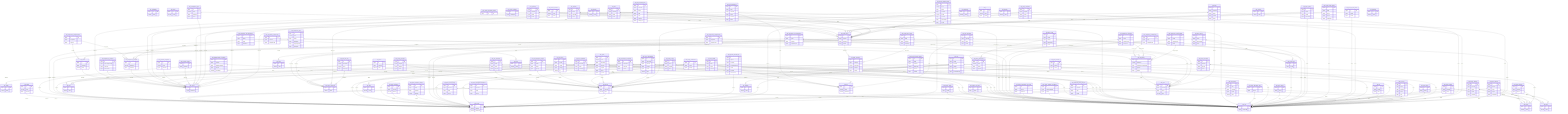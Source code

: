 erDiagram
    %% Complete Moodle Database Schema
    %% Auto-generated from database analysis

    mdl_assign {
        bigint id PK
        varchar name 
    }
    mdl_assign_grades {
        bigint id PK
        bigint userid 
    }
    mdl_assign_overrides {
        bigint id PK
        bigint assignid 
        bigint groupid 
        bigint userid 
    }
    mdl_assign_submission {
        bigint id PK
        bigint userid 
        bigint groupid 
    }
    mdl_assign_user_flags {
        bigint id PK
        bigint userid 
    }
    mdl_badge {
        bigint id PK
        varchar name 
        bigint courseid 
    }
    mdl_bigbluebuttonbn_recordings {
        bigint id PK
        bigint courseid 
        bigint bigbluebuttonbnid 
        bigint groupid 
        varchar recordingid 
    }
    mdl_block_recent_activity {
        bigint id PK
        bigint courseid 
        bigint cmid 
        bigint userid 
    }
    mdl_block_recentlyaccesseditems {
        bigint id PK
        bigint courseid 
        bigint cmid 
        bigint userid 
    }
    mdl_capabilities {
        bigint id PK
        varchar name 
    }
    mdl_chat {
        bigint id PK
        varchar name 
    }
    mdl_chat_messages {
        bigint id PK
        bigint chatid 
        bigint userid 
        bigint groupid 
    }
    mdl_chat_messages_current {
        bigint id PK
        bigint chatid 
        bigint userid 
        bigint groupid 
    }
    mdl_chat_users {
        bigint id PK
        bigint chatid 
        bigint userid 
        bigint groupid 
        varchar sid 
    }
    mdl_choice {
        bigint id PK
        varchar name 
    }
    mdl_cohort {
        bigint id PK
        bigint contextid 
        varchar name 
    }
    mdl_comments {
        bigint id PK
        bigint contextid 
        bigint itemid 
        bigint userid 
    }
    mdl_competency {
        bigint id PK
        varchar shortname 
        bigint competencyframeworkid 
        bigint parentid 
        bigint scaleid 
    }
    mdl_competency_coursecomp {
        bigint id PK
        bigint courseid 
        bigint competencyid 
    }
    mdl_competency_evidence {
        bigint id PK
        bigint usercompetencyid 
        bigint contextid 
        bigint actionuserid 
    }
    mdl_competency_framework {
        bigint id PK
        varchar shortname 
        bigint contextid 
        bigint scaleid 
    }
    mdl_competency_modulecomp {
        bigint id PK
        bigint cmid 
        bigint competencyid 
    }
    mdl_competency_plan {
        bigint id PK
        varchar name 
        bigint userid 
        bigint templateid 
        bigint origtemplateid 
        bigint reviewerid 
    }
    mdl_competency_template {
        bigint id PK
        varchar shortname 
        bigint contextid 
    }
    mdl_competency_templatecohort {
        bigint id PK
        bigint templateid 
        bigint cohortid 
    }
    mdl_competency_templatecomp {
        bigint id PK
        bigint templateid 
        bigint competencyid 
    }
    mdl_competency_usercomp {
        bigint id PK
        bigint userid 
        bigint competencyid 
        bigint reviewerid 
    }
    mdl_competency_usercompcourse {
        bigint id PK
        bigint userid 
        bigint courseid 
        bigint competencyid 
    }
    mdl_competency_usercompplan {
        bigint id PK
        bigint userid 
        bigint competencyid 
        bigint planid 
    }
    mdl_context {
        bigint id PK
        bigint instanceid 
    }
    mdl_course {
        bigint id PK
        varchar fullname 
        varchar shortname 
    }
    mdl_course_categories {
        bigint id PK
        varchar name 
    }
    mdl_course_completion_crit_compl {
        bigint id PK
        bigint userid 
        bigint criteriaid 
    }
    mdl_course_completion_criteria {
        bigint id PK
    }
    mdl_course_modules {
        bigint id PK
        bigint groupingid 
    }
    mdl_course_modules_completion {
        bigint id PK
        bigint coursemoduleid 
        bigint userid 
    }
    mdl_course_sections {
        bigint id PK
        varchar name 
        bigint itemid 
    }
    mdl_data {
        bigint id PK
        varchar name 
    }
    mdl_data_records {
        bigint id PK
        bigint userid 
        bigint groupid 
        bigint dataid 
    }
    mdl_enrol {
        bigint id PK
        bigint courseid 
        varchar name 
    }
    mdl_enrol_flatfile {
        bigint id PK
        bigint roleid 
        bigint userid 
        bigint courseid 
    }
    mdl_event {
        bigint id PK
        longtext name 
        bigint categoryid 
        bigint courseid 
        bigint groupid 
        bigint userid 
        bigint repeatid 
    }
    mdl_event_subscriptions {
        bigint id PK
        bigint categoryid 
        bigint courseid 
        bigint groupid 
        bigint userid 
        varchar name 
    }
    mdl_favourite {
        bigint id PK
        bigint itemid 
        bigint contextid 
        bigint userid 
    }
    mdl_files {
        bigint id PK
        bigint contextid 
        bigint itemid 
        bigint userid 
    }
    mdl_forum {
        bigint id PK
        varchar name 
    }
    mdl_forum_discussion_subs {
        bigint id PK
        bigint userid 
    }
    mdl_forum_discussions {
        bigint id PK
        varchar name 
        bigint userid 
        bigint groupid 
    }
    mdl_forum_grades {
        bigint id PK
        bigint userid 
    }
    mdl_forum_posts {
        bigint id PK
        bigint userid 
    }
    mdl_forum_queue {
        bigint id PK
        bigint userid 
        bigint discussionid 
        bigint postid 
    }
    mdl_forum_read {
        bigint id PK
        bigint userid 
        bigint forumid 
        bigint discussionid 
        bigint postid 
    }
    mdl_glossary {
        bigint id PK
        varchar name 
    }
    mdl_grade_categories {
        bigint id PK
        bigint courseid 
        varchar fullname 
    }
    mdl_grade_categories_history {
        bigint id PK
        bigint oldid 
        bigint courseid 
        varchar fullname 
    }
    mdl_grade_grades {
        bigint id PK
        bigint itemid 
        bigint userid 
        bigint rawscaleid 
    }
    mdl_grade_grades_history {
        bigint id PK
        bigint oldid 
        bigint itemid 
        bigint userid 
        bigint rawscaleid 
    }
    mdl_grade_import_values {
        bigint id PK
        bigint itemid 
        bigint userid 
    }
    mdl_grade_items {
        bigint id PK
        bigint courseid 
        bigint categoryid 
        bigint scaleid 
    }
    mdl_grade_items_history {
        bigint id PK
        bigint oldid 
        bigint courseid 
        bigint categoryid 
    }
    mdl_grade_outcomes {
        bigint id PK
        bigint courseid 
        varchar shortname 
        longtext fullname 
        bigint scaleid 
    }
    mdl_grade_outcomes_history {
        bigint id PK
        bigint oldid 
        bigint courseid 
        varchar shortname 
        longtext fullname 
        bigint scaleid 
    }
    mdl_groups {
        bigint id PK
        bigint courseid 
        varchar name 
    }
    mdl_groups_members {
        bigint id PK
        bigint groupid 
        bigint userid 
        bigint itemid 
    }
    mdl_h5pactivity {
        bigint id PK
        varchar name 
    }
    mdl_lesson {
        bigint id PK
        varchar name 
    }
    mdl_lesson_answers {
        bigint id PK
        bigint lessonid 
        bigint pageid 
    }
    mdl_lesson_attempts {
        bigint id PK
        bigint lessonid 
        bigint pageid 
        bigint userid 
        bigint answerid 
    }
    mdl_lesson_branch {
        bigint id PK
        bigint lessonid 
        bigint userid 
        bigint pageid 
        bigint nextpageid 
    }
    mdl_lesson_grades {
        bigint id PK
        bigint lessonid 
        bigint userid 
    }
    mdl_lesson_overrides {
        bigint id PK
        bigint lessonid 
        bigint groupid 
        bigint userid 
    }
    mdl_log {
        bigint id PK
        bigint userid 
        bigint cmid 
    }
    mdl_logstore_standard_log {
        bigint id PK
        bigint objectid 
        bigint contextid 
        bigint contextinstanceid 
        bigint userid 
        bigint courseid 
        bigint relateduserid 
    }
    mdl_lti {
        bigint id PK
        varchar name 
        bigint typeid 
    }
    mdl_mnet_log {
        bigint id PK
        bigint hostid 
        bigint remoteid 
        bigint userid 
        bigint cmid 
    }
    mdl_modules {
        bigint id PK
        varchar name 
    }
    mdl_moodlenet_share_progress {
        bigint id PK
        bigint courseid 
        bigint cmid 
        bigint userid 
    }
    mdl_page {
        bigint id PK
        varchar name 
    }
    mdl_post {
        bigint id PK
        bigint userid 
        bigint courseid 
        bigint groupid 
        bigint moduleid 
        bigint coursemoduleid 
    }
    mdl_question {
        bigint id PK
        varchar name 
    }
    mdl_question_categories {
        bigint id PK
        varchar name 
        bigint contextid 
    }
    mdl_question_usages {
        bigint id PK
        bigint contextid 
    }
    mdl_quiz {
        bigint id PK
        varchar name 
    }
    mdl_quiz_grades {
        bigint id PK
        bigint userid 
    }
    mdl_quiz_overrides {
        bigint id PK
        bigint groupid 
        bigint userid 
    }
    mdl_quizaccess_seb_quizsettings {
        bigint id PK
        bigint quizid 
        bigint cmid 
        bigint templateid 
    }
    mdl_rating {
        bigint id PK
        bigint contextid 
        bigint itemid 
        bigint scaleid 
        bigint userid 
    }
    mdl_reportbuilder_report {
        bigint id PK
        varchar name 
        bigint contextid 
        bigint itemid 
    }
    mdl_resource {
        bigint id PK
        varchar name 
    }
    mdl_role {
        bigint id PK
        varchar name 
        varchar shortname 
    }
    mdl_role_assignments {
        bigint id PK
        bigint roleid 
        bigint contextid 
        bigint userid 
        bigint modifierid 
        bigint itemid 
    }
    mdl_role_capabilities {
        bigint id PK
        bigint contextid 
        bigint roleid 
        bigint modifierid 
    }
    mdl_scale {
        bigint id PK
        bigint courseid 
        bigint userid 
        varchar name 
    }
    mdl_scale_history {
        bigint id PK
        bigint oldid 
        bigint courseid 
        bigint userid 
        varchar name 
    }
    mdl_search_simpledb_index {
        bigint id PK
        varchar docid 
        bigint itemid 
        bigint contextid 
        varchar areaid 
        bigint courseid 
        bigint owneruserid 
        bigint userid 
    }
    mdl_tool_brickfield_areas {
        bigint id PK
        bigint contextid 
        bigint itemid 
        bigint refid 
        bigint cmid 
        bigint courseid 
        bigint categoryid 
    }
    mdl_tool_cohortroles {
        bigint id PK
        bigint cohortid 
        bigint roleid 
        bigint userid 
    }
    mdl_user {
        bigint id PK
        bigint mnethostid 
    }
    mdl_user_info_field {
        bigint id PK
        varchar shortname 
        longtext name 
        bigint categoryid 
    }
    mdl_workshop {
        bigint id PK
        varchar name 
    }
    mdl_assign_grades ||--o{ mdl_user : "userid"
    mdl_assign_overrides ||--o{ mdl_assign : "assignid"
    mdl_assign_overrides ||--o{ mdl_groups : "groupid"
    mdl_assign_overrides ||--o{ mdl_user : "userid"
    mdl_assign_submission ||--o{ mdl_user : "userid"
    mdl_assign_submission ||--o{ mdl_groups : "groupid"
    mdl_assign_user_flags ||--o{ mdl_user : "userid"
    mdl_badge ||--o{ mdl_course : "courseid"
    mdl_bigbluebuttonbn_recordings ||--o{ mdl_course : "courseid"
    mdl_bigbluebuttonbn_recordings ||--o{ mdl_groups : "groupid"
    mdl_block_recent_activity ||--o{ mdl_course : "courseid"
    mdl_block_recent_activity ||--o{ mdl_user : "userid"
    mdl_block_recentlyaccesseditems ||--o{ mdl_course : "courseid"
    mdl_block_recentlyaccesseditems ||--o{ mdl_user : "userid"
    mdl_chat_messages ||--o{ mdl_chat : "chatid"
    mdl_chat_messages ||--o{ mdl_user : "userid"
    mdl_chat_messages ||--o{ mdl_groups : "groupid"
    mdl_chat_messages_current ||--o{ mdl_chat : "chatid"
    mdl_chat_messages_current ||--o{ mdl_user : "userid"
    mdl_chat_messages_current ||--o{ mdl_groups : "groupid"
    mdl_chat_users ||--o{ mdl_chat : "chatid"
    mdl_chat_users ||--o{ mdl_user : "userid"
    mdl_chat_users ||--o{ mdl_groups : "groupid"
    mdl_cohort ||--o{ mdl_context : "contextid"
    mdl_comments ||--o{ mdl_context : "contextid"
    mdl_comments ||--o{ mdl_grade_items : "itemid"
    mdl_comments ||--o{ mdl_user : "userid"
    mdl_competency ||--o{ mdl_scale : "scaleid"
    mdl_competency_coursecomp ||--o{ mdl_course : "courseid"
    mdl_competency_coursecomp ||--o{ mdl_competency : "competencyid"
    mdl_competency_evidence ||--o{ mdl_context : "contextid"
    mdl_competency_framework ||--o{ mdl_context : "contextid"
    mdl_competency_framework ||--o{ mdl_scale : "scaleid"
    mdl_competency_modulecomp ||--o{ mdl_competency : "competencyid"
    mdl_competency_plan ||--o{ mdl_user : "userid"
    mdl_competency_plan ||--o{ mdl_competency_template : "templateid"
    mdl_competency_template ||--o{ mdl_context : "contextid"
    mdl_competency_templatecohort ||--o{ mdl_competency_template : "templateid"
    mdl_competency_templatecohort ||--o{ mdl_cohort : "cohortid"
    mdl_competency_templatecomp ||--o{ mdl_competency_template : "templateid"
    mdl_competency_templatecomp ||--o{ mdl_competency : "competencyid"
    mdl_competency_usercomp ||--o{ mdl_user : "userid"
    mdl_competency_usercomp ||--o{ mdl_competency : "competencyid"
    mdl_competency_usercompcourse ||--o{ mdl_user : "userid"
    mdl_competency_usercompcourse ||--o{ mdl_course : "courseid"
    mdl_competency_usercompcourse ||--o{ mdl_competency : "competencyid"
    mdl_competency_usercompplan ||--o{ mdl_user : "userid"
    mdl_competency_usercompplan ||--o{ mdl_competency : "competencyid"
    mdl_course_completion_crit_compl ||--o{ mdl_user : "userid"
    mdl_course_modules_completion ||--o{ mdl_user : "userid"
    mdl_course_sections ||--o{ mdl_grade_items : "itemid"
    mdl_data_records ||--o{ mdl_user : "userid"
    mdl_data_records ||--o{ mdl_groups : "groupid"
    mdl_data_records ||--o{ mdl_data : "dataid"
    mdl_enrol ||--o{ mdl_course : "courseid"
    mdl_enrol ||--o{ mdl_role : "roleid"
    mdl_enrol_flatfile ||--o{ mdl_role : "roleid"
    mdl_enrol_flatfile ||--o{ mdl_user : "userid"
    mdl_enrol_flatfile ||--o{ mdl_course : "courseid"
    mdl_event ||--o{ mdl_course_categories : "categoryid"
    mdl_event ||--o{ mdl_course : "courseid"
    mdl_event ||--o{ mdl_groups : "groupid"
    mdl_event ||--o{ mdl_user : "userid"
    mdl_event_subscriptions ||--o{ mdl_course_categories : "categoryid"
    mdl_event_subscriptions ||--o{ mdl_course : "courseid"
    mdl_event_subscriptions ||--o{ mdl_groups : "groupid"
    mdl_event_subscriptions ||--o{ mdl_user : "userid"
    mdl_favourite ||--o{ mdl_grade_items : "itemid"
    mdl_favourite ||--o{ mdl_context : "contextid"
    mdl_favourite ||--o{ mdl_user : "userid"
    mdl_files ||--o{ mdl_context : "contextid"
    mdl_files ||--o{ mdl_grade_items : "itemid"
    mdl_files ||--o{ mdl_user : "userid"
    mdl_forum_discussion_subs ||--o{ mdl_user : "userid"
    mdl_forum_discussions ||--o{ mdl_user : "userid"
    mdl_forum_discussions ||--o{ mdl_groups : "groupid"
    mdl_forum_grades ||--o{ mdl_user : "userid"
    mdl_forum_posts ||--o{ mdl_user : "userid"
    mdl_forum_queue ||--o{ mdl_user : "userid"
    mdl_forum_queue ||--o{ mdl_forum_discussions : "discussionid"
    mdl_forum_queue ||--o{ mdl_forum_posts : "postid"
    mdl_forum_read ||--o{ mdl_user : "userid"
    mdl_forum_read ||--o{ mdl_forum : "forumid"
    mdl_forum_read ||--o{ mdl_forum_discussions : "discussionid"
    mdl_forum_read ||--o{ mdl_forum_posts : "postid"
    mdl_grade_categories ||--o{ mdl_course : "courseid"
    mdl_grade_categories_history ||--o{ mdl_course : "courseid"
    mdl_grade_grades ||--o{ mdl_grade_items : "itemid"
    mdl_grade_grades ||--o{ mdl_user : "userid"
    mdl_grade_grades_history ||--o{ mdl_grade_items : "itemid"
    mdl_grade_grades_history ||--o{ mdl_user : "userid"
    mdl_grade_import_values ||--o{ mdl_grade_items : "itemid"
    mdl_grade_import_values ||--o{ mdl_user : "userid"
    mdl_grade_items ||--o{ mdl_course : "courseid"
    mdl_grade_items ||--o{ mdl_course_categories : "categoryid"
    mdl_grade_items ||--o{ mdl_scale : "scaleid"
    mdl_grade_items ||--o{ mdl_grade_outcomes : "outcomeid"
    mdl_grade_items_history ||--o{ mdl_course : "courseid"
    mdl_grade_items_history ||--o{ mdl_course_categories : "categoryid"
    mdl_grade_items_history ||--o{ mdl_scale : "scaleid"
    mdl_grade_items_history ||--o{ mdl_grade_outcomes : "outcomeid"
    mdl_grade_outcomes ||--o{ mdl_course : "courseid"
    mdl_grade_outcomes ||--o{ mdl_scale : "scaleid"
    mdl_grade_outcomes_history ||--o{ mdl_course : "courseid"
    mdl_grade_outcomes_history ||--o{ mdl_scale : "scaleid"
    mdl_groups ||--o{ mdl_course : "courseid"
    mdl_groups_members ||--o{ mdl_groups : "groupid"
    mdl_groups_members ||--o{ mdl_user : "userid"
    mdl_groups_members ||--o{ mdl_grade_items : "itemid"
    mdl_lesson_answers ||--o{ mdl_lesson : "lessonid"
    mdl_lesson_answers ||--o{ mdl_page : "pageid"
    mdl_lesson_attempts ||--o{ mdl_lesson : "lessonid"
    mdl_lesson_attempts ||--o{ mdl_page : "pageid"
    mdl_lesson_attempts ||--o{ mdl_user : "userid"
    mdl_lesson_branch ||--o{ mdl_lesson : "lessonid"
    mdl_lesson_branch ||--o{ mdl_user : "userid"
    mdl_lesson_branch ||--o{ mdl_page : "pageid"
    mdl_lesson_grades ||--o{ mdl_lesson : "lessonid"
    mdl_lesson_grades ||--o{ mdl_user : "userid"
    mdl_lesson_overrides ||--o{ mdl_lesson : "lessonid"
    mdl_lesson_overrides ||--o{ mdl_groups : "groupid"
    mdl_lesson_overrides ||--o{ mdl_user : "userid"
    mdl_log ||--o{ mdl_user : "userid"
    mdl_logstore_standard_log ||--o{ mdl_context : "contextid"
    mdl_logstore_standard_log ||--o{ mdl_user : "userid"
    mdl_logstore_standard_log ||--o{ mdl_course : "courseid"
    mdl_mnet_log ||--o{ mdl_user : "userid"
    mdl_moodlenet_share_progress ||--o{ mdl_course : "courseid"
    mdl_moodlenet_share_progress ||--o{ mdl_user : "userid"
    mdl_post ||--o{ mdl_user : "userid"
    mdl_post ||--o{ mdl_course : "courseid"
    mdl_post ||--o{ mdl_groups : "groupid"
    mdl_post ||--o{ mdl_modules : "moduleid"
    mdl_question_categories ||--o{ mdl_context : "contextid"
    mdl_question_usages ||--o{ mdl_context : "contextid"
    mdl_quiz_grades ||--o{ mdl_user : "userid"
    mdl_quiz_overrides ||--o{ mdl_groups : "groupid"
    mdl_quiz_overrides ||--o{ mdl_user : "userid"
    mdl_quizaccess_seb_quizsettings ||--o{ mdl_quiz : "quizid"
    mdl_quizaccess_seb_quizsettings ||--o{ mdl_competency_template : "templateid"
    mdl_rating ||--o{ mdl_context : "contextid"
    mdl_rating ||--o{ mdl_grade_items : "itemid"
    mdl_rating ||--o{ mdl_scale : "scaleid"
    mdl_rating ||--o{ mdl_user : "userid"
    mdl_reportbuilder_report ||--o{ mdl_context : "contextid"
    mdl_reportbuilder_report ||--o{ mdl_grade_items : "itemid"
    mdl_role_assignments ||--o{ mdl_role : "roleid"
    mdl_role_assignments ||--o{ mdl_context : "contextid"
    mdl_role_assignments ||--o{ mdl_user : "userid"
    mdl_role_assignments ||--o{ mdl_grade_items : "itemid"
    mdl_role_capabilities ||--o{ mdl_context : "contextid"
    mdl_role_capabilities ||--o{ mdl_role : "roleid"
    mdl_scale ||--o{ mdl_course : "courseid"
    mdl_scale ||--o{ mdl_user : "userid"
    mdl_scale_history ||--o{ mdl_course : "courseid"
    mdl_scale_history ||--o{ mdl_user : "userid"
    mdl_search_simpledb_index ||--o{ mdl_grade_items : "itemid"
    mdl_search_simpledb_index ||--o{ mdl_context : "contextid"
    mdl_search_simpledb_index ||--o{ mdl_course : "courseid"
    mdl_search_simpledb_index ||--o{ mdl_user : "userid"
    mdl_tool_brickfield_areas ||--o{ mdl_context : "contextid"
    mdl_tool_brickfield_areas ||--o{ mdl_grade_items : "itemid"
    mdl_tool_brickfield_areas ||--o{ mdl_course : "courseid"
    mdl_tool_brickfield_areas ||--o{ mdl_course_categories : "categoryid"
    mdl_tool_cohortroles ||--o{ mdl_cohort : "cohortid"
    mdl_tool_cohortroles ||--o{ mdl_role : "roleid"
    mdl_tool_cohortroles ||--o{ mdl_user : "userid"
    mdl_user_info_field ||--o{ mdl_course_categories : "categoryid"